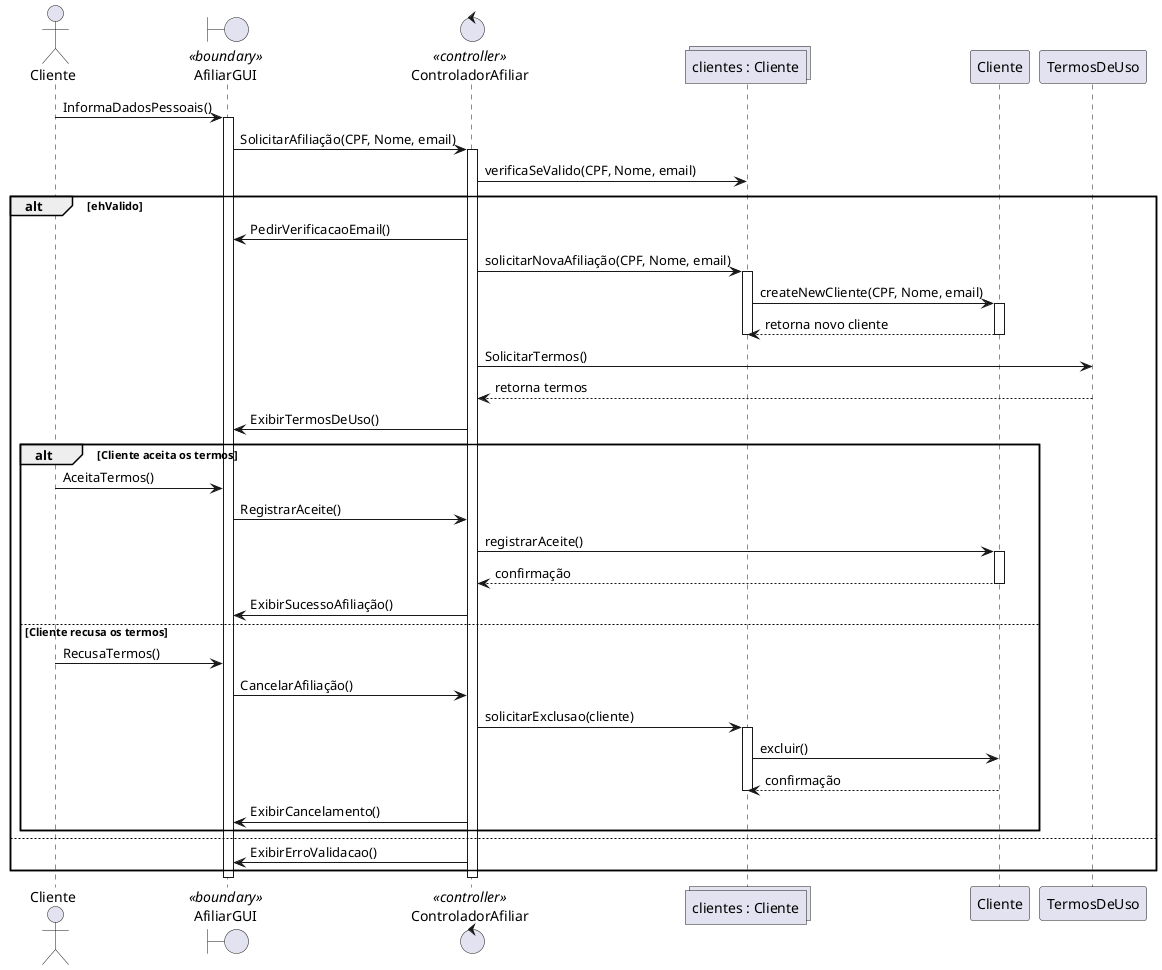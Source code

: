 @startuml
actor Cliente
boundary AfiliarGUI <<boundary>>
control ControladorAfiliar <<controller>>
collections "clientes : Cliente" as clientes
participant "Cliente" as cliente
participant TermosDeUso

Cliente -> AfiliarGUI : InformaDadosPessoais()
activate AfiliarGUI
AfiliarGUI -> ControladorAfiliar : SolicitarAfiliação(CPF, Nome, email)
activate ControladorAfiliar

ControladorAfiliar -> clientes : verificaSeValido(CPF, Nome, email)

alt ehValido
    ControladorAfiliar -> AfiliarGUI : PedirVerificacaoEmail()
    
    ControladorAfiliar -> clientes : solicitarNovaAfiliação(CPF, Nome, email)
    activate clientes

    clientes -> cliente : createNewCliente(CPF, Nome, email)
    activate cliente
    cliente --> clientes : retorna novo cliente
    deactivate cliente
    deactivate clientes

    ControladorAfiliar -> TermosDeUso : SolicitarTermos()
    TermosDeUso --> ControladorAfiliar : retorna termos
    ControladorAfiliar -> AfiliarGUI : ExibirTermosDeUso()

    alt Cliente aceita os termos
        Cliente -> AfiliarGUI : AceitaTermos()
        AfiliarGUI -> ControladorAfiliar : RegistrarAceite()

        ControladorAfiliar -> cliente : registrarAceite()
        activate cliente
        cliente --> ControladorAfiliar : confirmação
        deactivate cliente

        ControladorAfiliar -> AfiliarGUI : ExibirSucessoAfiliação()

    else Cliente recusa os termos
        Cliente -> AfiliarGUI : RecusaTermos()
        AfiliarGUI -> ControladorAfiliar : CancelarAfiliação()

        ControladorAfiliar -> clientes : solicitarExclusao(cliente)
        activate clientes
        clientes -> cliente : excluir()
        cliente --> clientes : confirmação
        deactivate clientes

        ControladorAfiliar -> AfiliarGUI : ExibirCancelamento()
    end

else
    ControladorAfiliar -> AfiliarGUI : ExibirErroValidacao()
end

deactivate ControladorAfiliar
deactivate AfiliarGUI
@enduml
